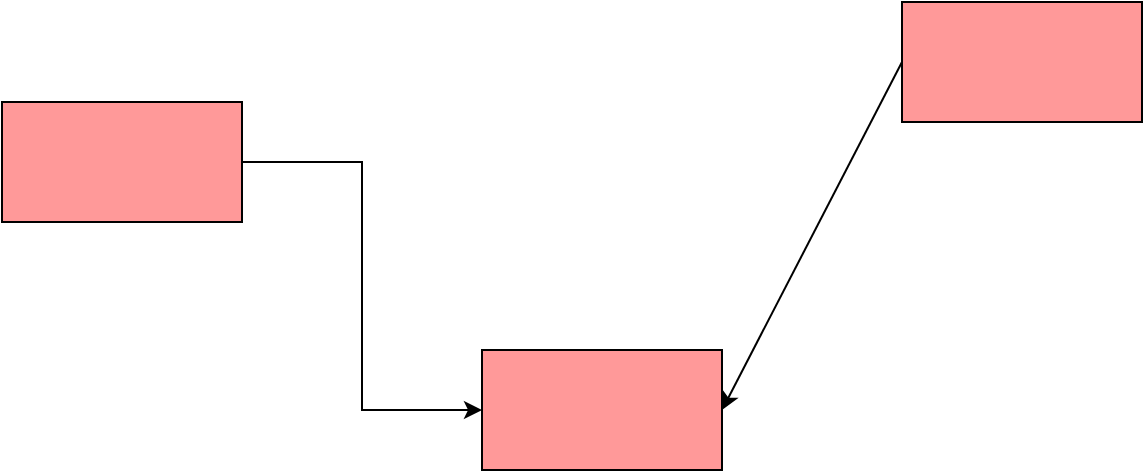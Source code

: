 <mxfile version="20.2.3" type="github">
  <diagram id="MprTWvfM2DRxND-42OJu" name="Page-1">
    <mxGraphModel dx="1422" dy="752" grid="1" gridSize="20" guides="1" tooltips="1" connect="1" arrows="1" fold="1" page="1" pageScale="1" pageWidth="583" pageHeight="827" math="0" shadow="0">
      <root>
        <mxCell id="0" />
        <mxCell id="1" parent="0" />
        <mxCell id="6Q7j2z6h3R7BBuQkZwJ0-6" style="edgeStyle=orthogonalEdgeStyle;rounded=0;orthogonalLoop=1;jettySize=auto;html=1;exitX=1;exitY=0.5;exitDx=0;exitDy=0;entryX=0;entryY=0.5;entryDx=0;entryDy=0;" parent="1" source="6Q7j2z6h3R7BBuQkZwJ0-2" target="6Q7j2z6h3R7BBuQkZwJ0-3" edge="1">
          <mxGeometry relative="1" as="geometry" />
        </mxCell>
        <mxCell id="6Q7j2z6h3R7BBuQkZwJ0-2" value="" style="rounded=0;whiteSpace=wrap;html=1;fillColor=#FF9999;rotation=0;" parent="1" vertex="1">
          <mxGeometry x="100" y="260" width="120" height="60" as="geometry" />
        </mxCell>
        <mxCell id="6Q7j2z6h3R7BBuQkZwJ0-3" value="" style="rounded=0;whiteSpace=wrap;html=1;fillColor=#FF9999;rotation=0;" parent="1" vertex="1">
          <mxGeometry x="340" y="384" width="120" height="60" as="geometry" />
        </mxCell>
        <mxCell id="6Q7j2z6h3R7BBuQkZwJ0-4" value="" style="rounded=0;whiteSpace=wrap;html=1;fillColor=#FF9999;rotation=0;" parent="1" vertex="1">
          <mxGeometry x="550" y="210" width="120" height="60" as="geometry" />
        </mxCell>
        <mxCell id="6Q7j2z6h3R7BBuQkZwJ0-7" value="" style="endArrow=classic;html=1;rounded=0;exitX=0;exitY=0.5;exitDx=0;exitDy=0;entryX=1;entryY=0.5;entryDx=0;entryDy=0;" parent="1" source="6Q7j2z6h3R7BBuQkZwJ0-4" target="6Q7j2z6h3R7BBuQkZwJ0-3" edge="1">
          <mxGeometry width="50" height="50" relative="1" as="geometry">
            <mxPoint x="390" y="410" as="sourcePoint" />
            <mxPoint x="440" y="360" as="targetPoint" />
          </mxGeometry>
        </mxCell>
      </root>
    </mxGraphModel>
  </diagram>
</mxfile>
